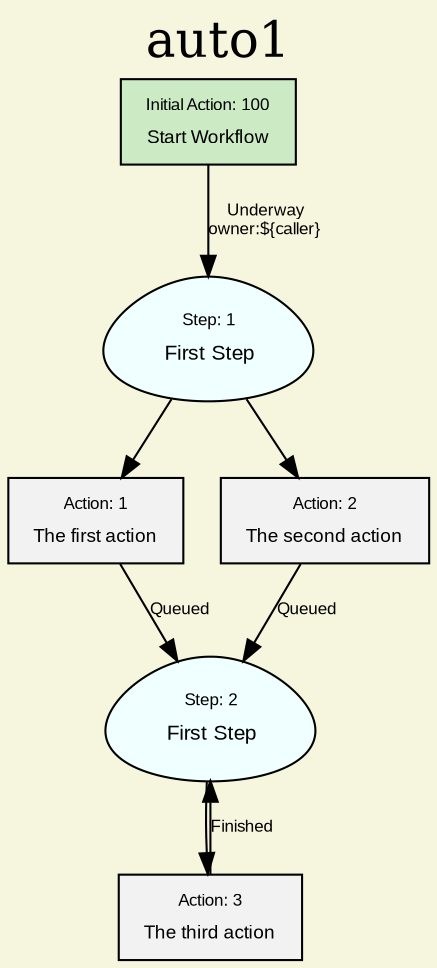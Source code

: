 
digraph abstract {

graph [ landscape="false" labeljust="center" labelloc="top" fontsize=24 bgcolor="#f6f6DE" label="auto1"]
node [ color="black" fillcolor="#f0ffff" fontcolor="black" style="filled" fontname="Arial" fontsize=10 shape=egg]
edge [ fontname="Arial" fontsize=8 arrowtype="normal"]

InitialAction100 [label=<<table border='0'><tr><td><font point-size='8.0'>Initial Action: 100</font></td></tr><tr><td>Start Workflow</td></tr></table>>
   shape=box
   fontsize=9
   fillcolor="#ccebc5"]


Step1 [label=<<table border='0'><tr><td><font point-size='8.0'>Step: 1</font></td></tr><tr><td>First Step</td></tr></table>>]

Action1 [label=<<table border='0'><tr><td><font point-size='8.0'>Action: 1</font></td></tr><tr><td>The first action</td></tr></table>>
   shape=box
   fontsize=9
   fillcolor="#f2f2f2"]
Action2 [label=<<table border='0'><tr><td><font point-size='8.0'>Action: 2</font></td></tr><tr><td>The second action</td></tr></table>>
   shape=box
   fontsize=9
   fillcolor="#f2f2f2"]


Step2 [label=<<table border='0'><tr><td><font point-size='8.0'>Step: 2</font></td></tr><tr><td>First Step</td></tr></table>>]

Action3 [label=<<table border='0'><tr><td><font point-size='8.0'>Action: 3</font></td></tr><tr><td>The third action</td></tr></table>>
   shape=box
   fontsize=9
   fillcolor="#f2f2f2"]



InitialAction100->Step1 [label="Underway\nowner:${caller}"]

Step1->Action1
Action1->Step2 [label="Queued"]

Step1->Action2
Action2->Step2 [label="Queued"]

Step2->Action3
Action3->Step2 [label="Finished"]


}

